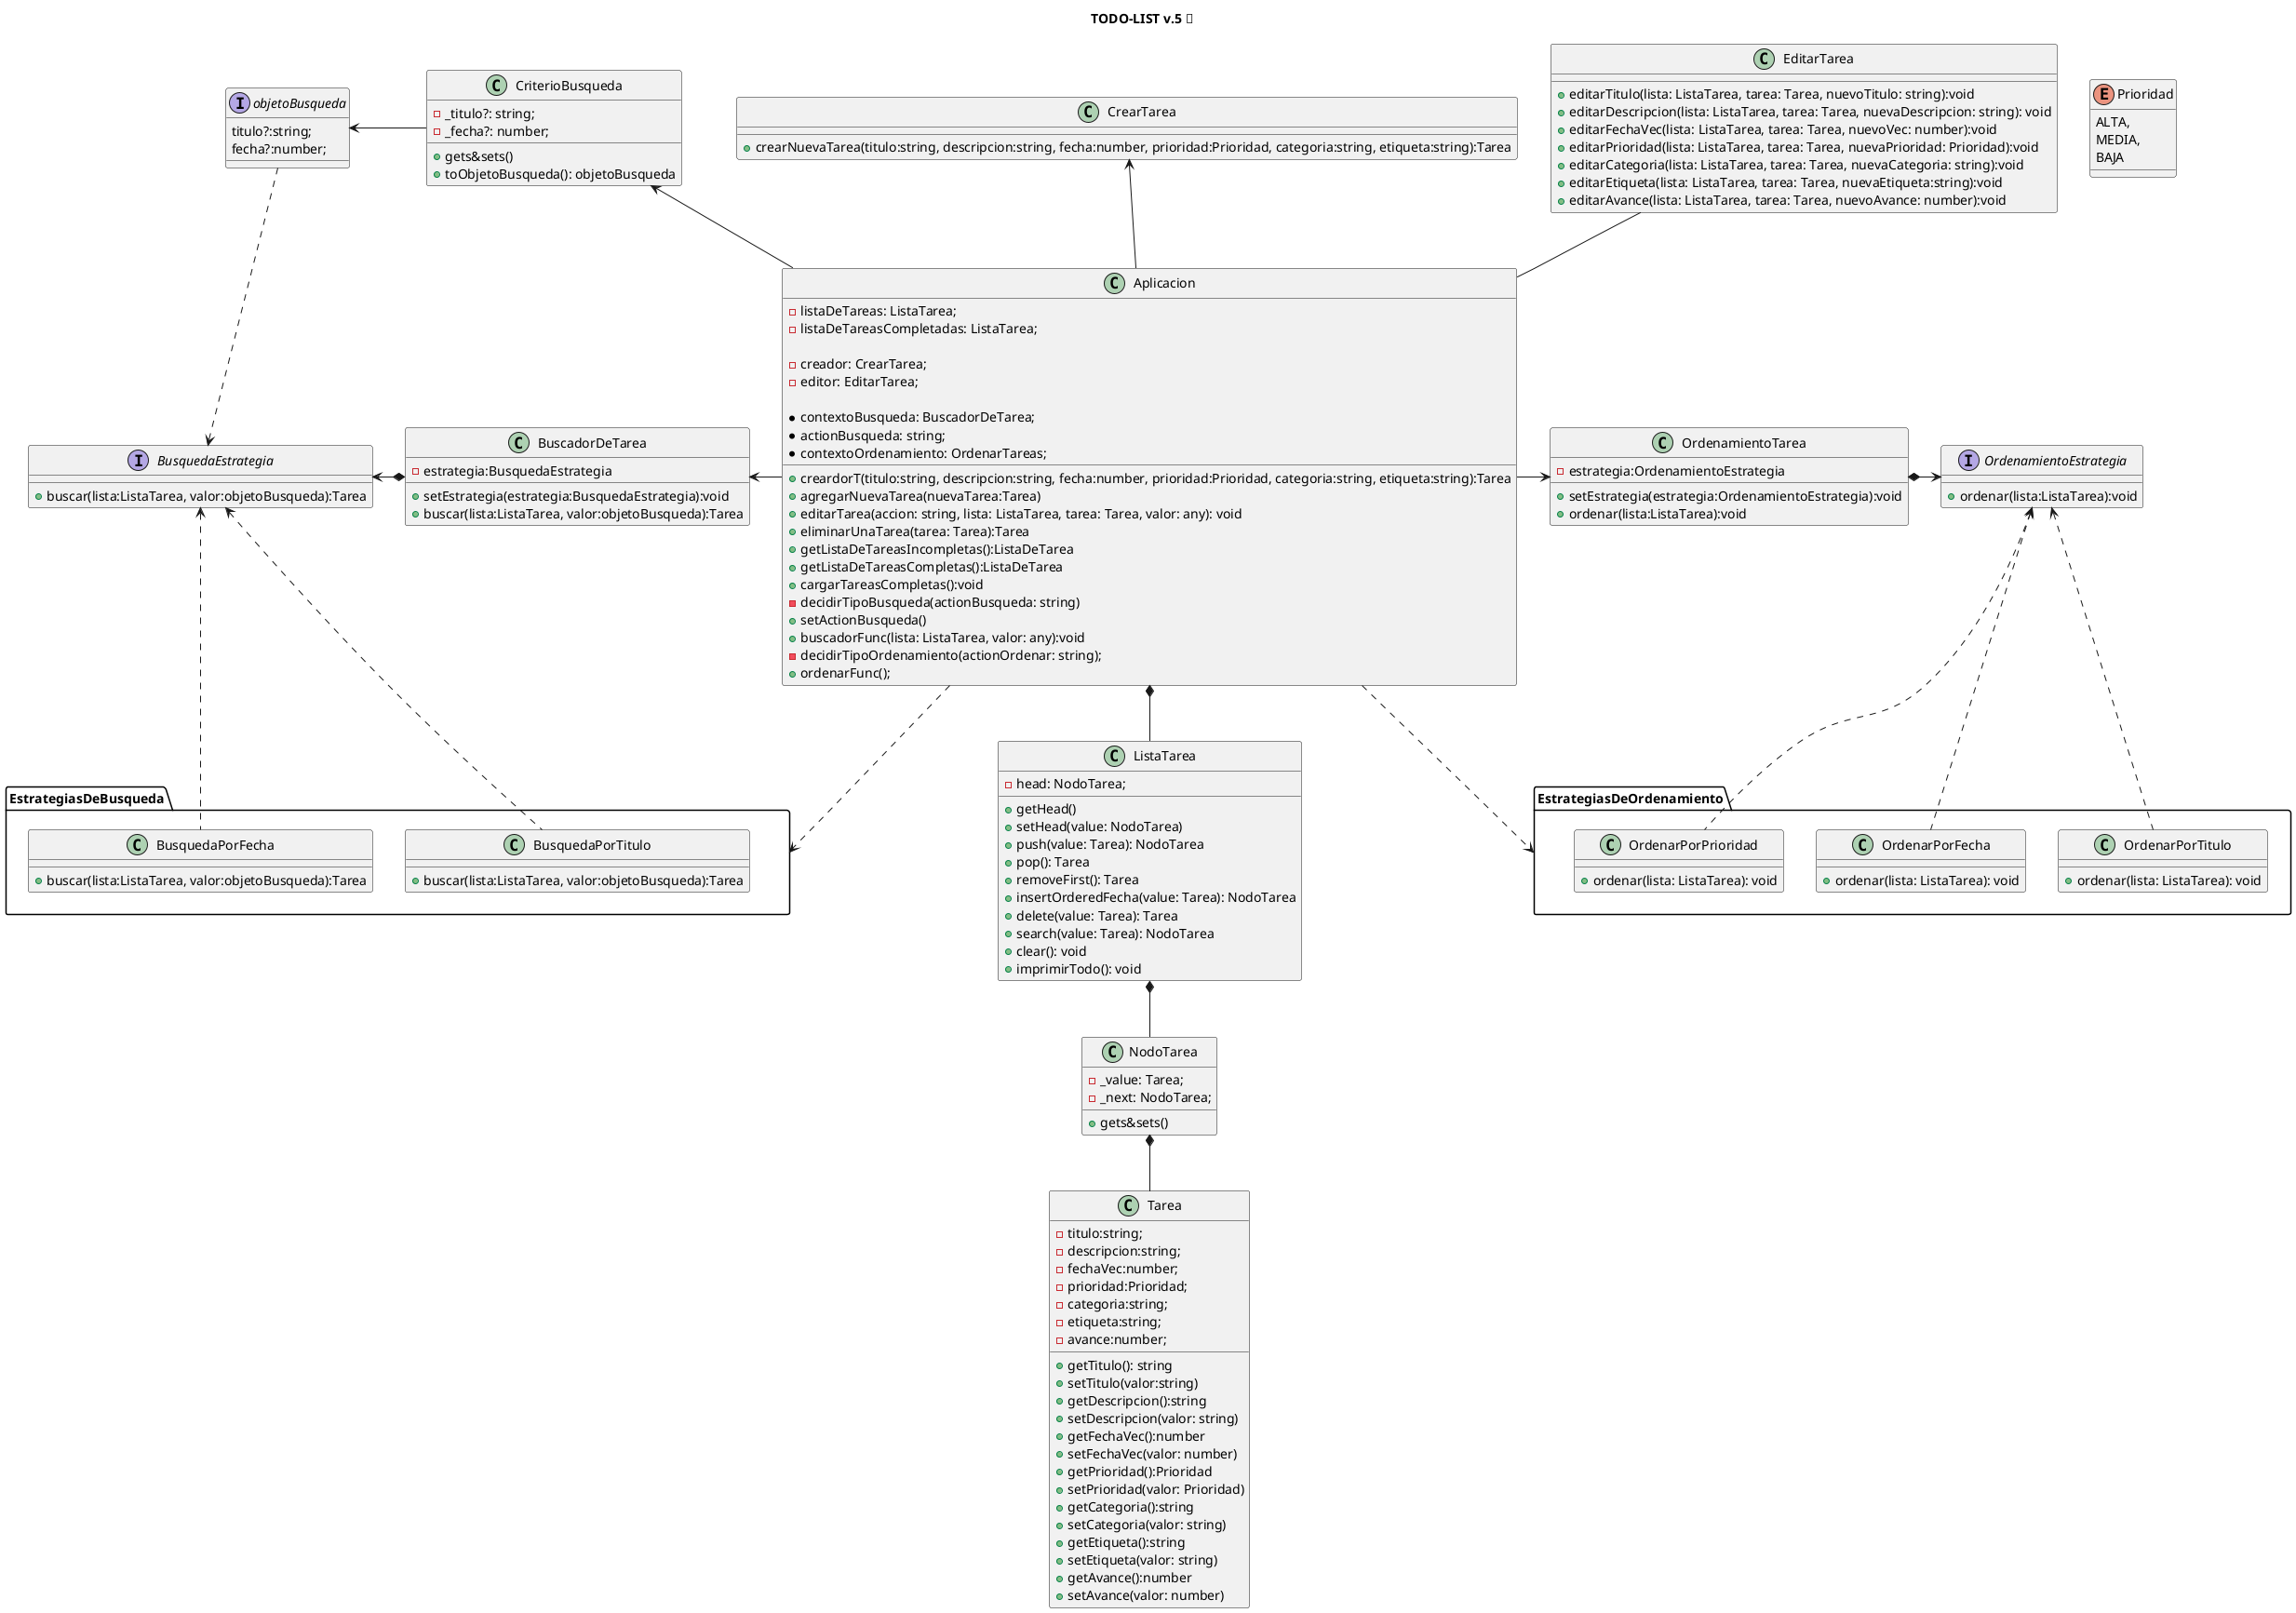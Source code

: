 @startuml DiagramaClases

title TODO-LIST v.5 👻

class Aplicacion{
    - listaDeTareas: ListaTarea;
    - listaDeTareasCompletadas: ListaTarea;

    - creador: CrearTarea;
    - editor: EditarTarea;

    * contextoBusqueda: BuscadorDeTarea;
    * actionBusqueda: string;
    * contextoOrdenamiento: OrdenarTareas;

    
    + creardorT(titulo:string, descripcion:string, fecha:number, prioridad:Prioridad, categoria:string, etiqueta:string):Tarea
    + agregarNuevaTarea(nuevaTarea:Tarea)
    + editarTarea(accion: string, lista: ListaTarea, tarea: Tarea, valor: any): void
    + eliminarUnaTarea(tarea: Tarea):Tarea
    + getListaDeTareasIncompletas():ListaDeTarea
    + getListaDeTareasCompletas():ListaDeTarea
    + cargarTareasCompletas():void
    - decidirTipoBusqueda(actionBusqueda: string)
    + setActionBusqueda()
    + buscadorFunc(lista: ListaTarea, valor: any):void
    - decidirTipoOrdenamiento(actionOrdenar: string);
    + ordenarFunc();
}

class Tarea{
    - titulo:string;
    - descripcion:string;
    - fechaVec:number;
    - prioridad:Prioridad;
    - categoria:string;
    - etiqueta:string;
    - avance:number;

    + getTitulo(): string
    + setTitulo(valor:string)
    + getDescripcion():string
    + setDescripcion(valor: string)
    + getFechaVec():number
    + setFechaVec(valor: number)
    + getPrioridad():Prioridad
    + setPrioridad(valor: Prioridad)
    + getCategoria():string
    + setCategoria(valor: string)
    + getEtiqueta():string
    + setEtiqueta(valor: string)
    + getAvance():number
    + setAvance(valor: number)
}

class NodoTarea{
    - _value: Tarea;
    - _next: NodoTarea;

    + gets&sets()
}

class ListaTarea{
    - head: NodoTarea;
    + getHead()
    + setHead(value: NodoTarea)
    + push(value: Tarea): NodoTarea
    + pop(): Tarea
    + removeFirst(): Tarea
    + insertOrderedFecha(value: Tarea): NodoTarea
    + delete(value: Tarea): Tarea
    + search(value: Tarea): NodoTarea
    + clear(): void
    + imprimirTodo(): void
}

class CrearTarea{
    + crearNuevaTarea(titulo:string, descripcion:string, fecha:number, prioridad:Prioridad, categoria:string, etiqueta:string):Tarea
}

class EditarTarea{
    + editarTitulo(lista: ListaTarea, tarea: Tarea, nuevoTitulo: string):void
    + editarDescripcion(lista: ListaTarea, tarea: Tarea, nuevaDescripcion: string): void
    + editarFechaVec(lista: ListaTarea, tarea: Tarea, nuevoVec: number):void
    + editarPrioridad(lista: ListaTarea, tarea: Tarea, nuevaPrioridad: Prioridad):void
    + editarCategoria(lista: ListaTarea, tarea: Tarea, nuevaCategoria: string):void
    + editarEtiqueta(lista: ListaTarea, tarea: Tarea, nuevaEtiqueta:string):void
    + editarAvance(lista: ListaTarea, tarea: Tarea, nuevoAvance: number):void
}

interface BusquedaEstrategia{
    + buscar(lista:ListaTarea, valor:objetoBusqueda):Tarea
}

interface objetoBusqueda {
    titulo?:string;
    fecha?:number;
}

class CriterioBusqueda{
    - _titulo?: string;
    - _fecha?: number;

    + gets&sets()
    + toObjetoBusqueda(): objetoBusqueda
}

class BuscadorDeTarea {
    + setEstrategia(estrategia:BusquedaEstrategia):void
    - estrategia:BusquedaEstrategia
    + buscar(lista:ListaTarea, valor:objetoBusqueda):Tarea
}
package EstrategiasDeBusqueda {

    class BusquedaPorTitulo {
        + buscar(lista:ListaTarea, valor:objetoBusqueda):Tarea
    }

    class BusquedaPorFecha {
        + buscar(lista:ListaTarea, valor:objetoBusqueda):Tarea
    }
}

interface OrdenamientoEstrategia{
    + ordenar(lista:ListaTarea):void
}

class OrdenamientoTarea{
    - estrategia:OrdenamientoEstrategia
    + setEstrategia(estrategia:OrdenamientoEstrategia):void
    + ordenar(lista:ListaTarea):void
}

package EstrategiasDeOrdenamiento{
    
    class OrdenarPorTitulo{
        + ordenar(lista: ListaTarea): void
    }

    class OrdenarPorFecha{
        + ordenar(lista: ListaTarea): void
    }

    class OrdenarPorPrioridad{
        + ordenar(lista: ListaTarea): void
    }
}

/' archicvos json
package archivosJSON{
    class CargarArchivoJSON{
        + cargarListaIncompleta(tarea: Tarea)
        + cargarListaCompleta(tarea: Tarea)
    }

    interface iLeerJSON{
        listaTareasIncompleta(): Promise<ListaTarea>;
        listaTareasCompleta(): Promise<ListaTarea>;
    }
    
    class LeerArchivoJSON implements iLeerJSON{
        + async listaTareasIncompleta(): Promise<ListaTarea>;
        + async listaTareasCompleta(): Promise<ListaTarea>;
    }
}
'/

enum Prioridad{
    ALTA,
    MEDIA,
    BAJA
}

'relaciones
Aplicacion *-- ListaTarea
Aplicacion -l-> BuscadorDeTarea
Aplicacion -l-> CriterioBusqueda
Aplicacion -r-> OrdenamientoTarea
Aplicacion -u- EditarTarea
Aplicacion -u-> CrearTarea

Aplicacion ..> EstrategiasDeBusqueda
Aplicacion ..> EstrategiasDeOrdenamiento

ListaTarea *-- NodoTarea
NodoTarea *-- Tarea

BusquedaEstrategia <-* BuscadorDeTarea
BusquedaEstrategia <.. BusquedaPorTitulo
BusquedaEstrategia <.. BusquedaPorFecha

objetoBusqueda ..> BusquedaEstrategia
CriterioBusqueda -l-> objetoBusqueda

OrdenamientoTarea *-> OrdenamientoEstrategia
OrdenamientoEstrategia <.. OrdenarPorTitulo
OrdenamientoEstrategia <.. OrdenarPorFecha
OrdenamientoEstrategia <.. OrdenarPorPrioridad

@enduml